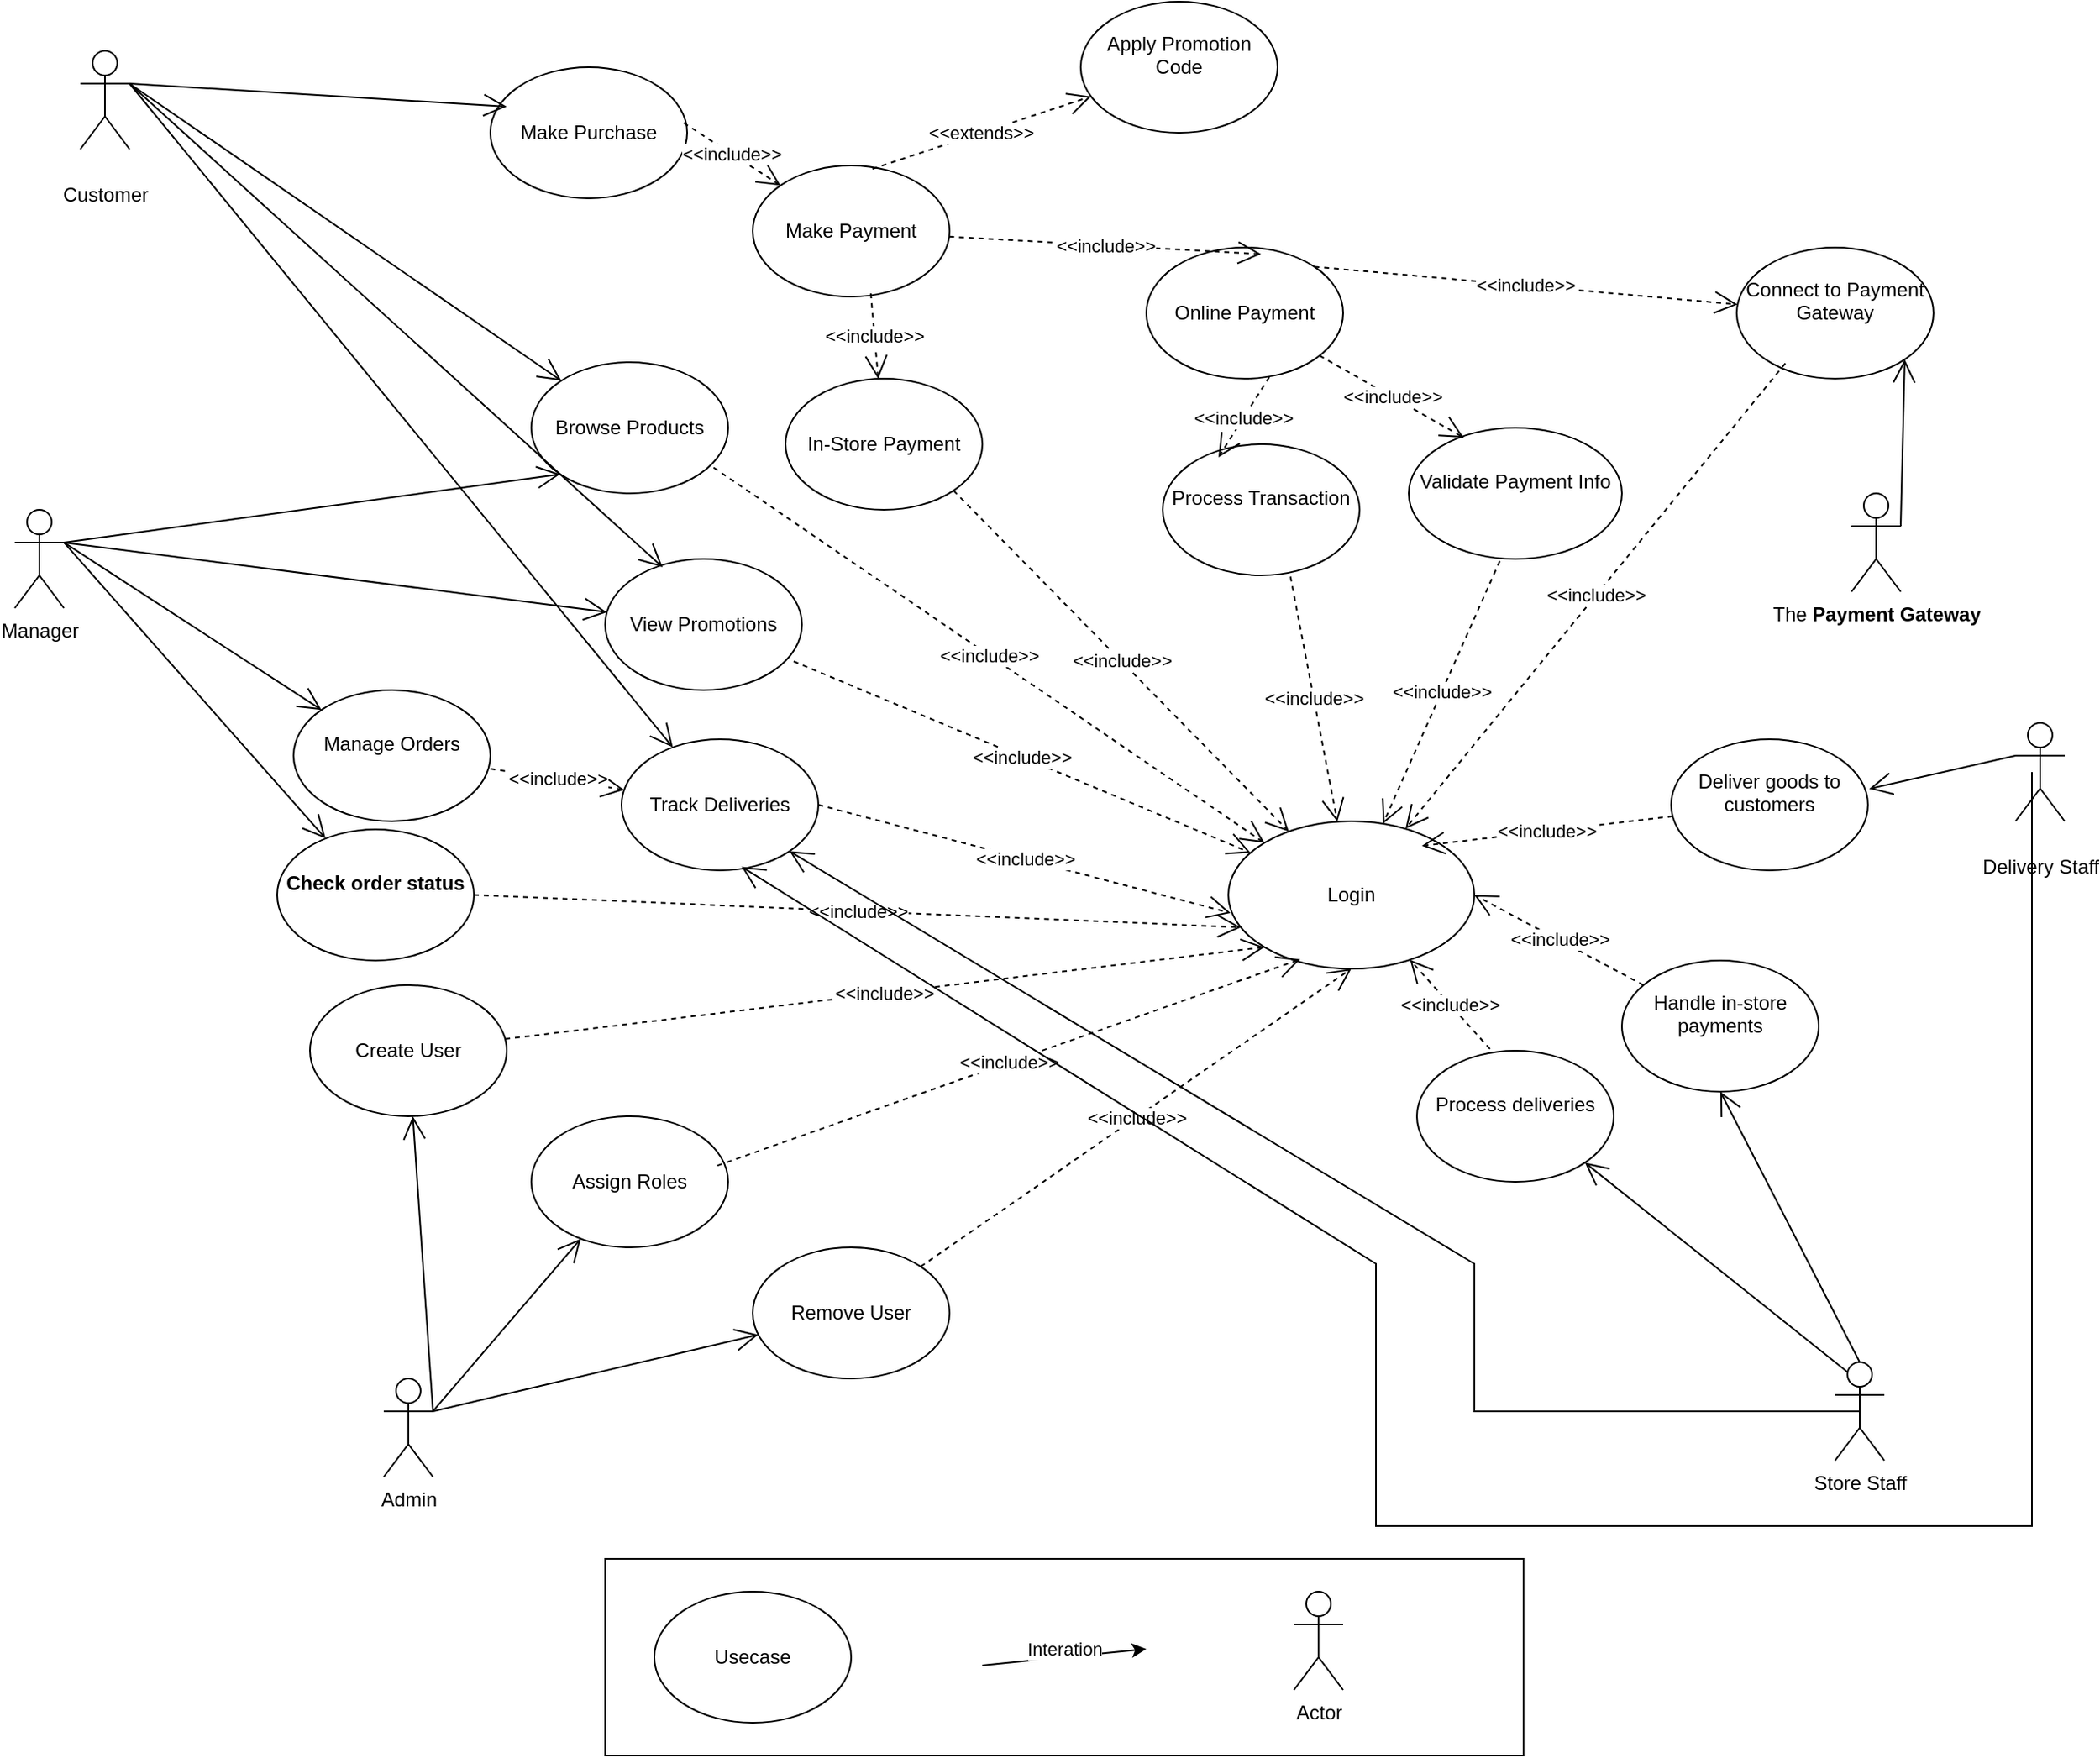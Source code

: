 <mxfile version="27.0.1" pages="2">
  <diagram name="Page-1" id="leISJ8qKo69MEdxwe8xN">
    <mxGraphModel dx="1783" dy="971" grid="1" gridSize="10" guides="1" tooltips="1" connect="1" arrows="1" fold="1" page="1" pageScale="1" pageWidth="850" pageHeight="1100" math="0" shadow="0">
      <root>
        <mxCell id="0" />
        <mxCell id="1" parent="0" />
        <mxCell id="G4u0P_oPjCdLFYhgPJJt-1" value="&#xa;Customer&#xa;&#xa;" style="shape=umlActor;verticalLabelPosition=bottom;verticalAlign=top;html=1;outlineConnect=0;" vertex="1" parent="1">
          <mxGeometry x="150" y="100" width="30" height="60" as="geometry" />
        </mxCell>
        <mxCell id="G4u0P_oPjCdLFYhgPJJt-2" value="Browse Products" style="ellipse;whiteSpace=wrap;html=1;" vertex="1" parent="1">
          <mxGeometry x="425" y="290" width="120" height="80" as="geometry" />
        </mxCell>
        <mxCell id="G4u0P_oPjCdLFYhgPJJt-3" value="Make Purchase" style="ellipse;whiteSpace=wrap;html=1;" vertex="1" parent="1">
          <mxGeometry x="400" y="110" width="120" height="80" as="geometry" />
        </mxCell>
        <mxCell id="G4u0P_oPjCdLFYhgPJJt-4" value="View Promotions" style="ellipse;whiteSpace=wrap;html=1;" vertex="1" parent="1">
          <mxGeometry x="470" y="410" width="120" height="80" as="geometry" />
        </mxCell>
        <mxCell id="G4u0P_oPjCdLFYhgPJJt-5" value="Make Payment" style="ellipse;whiteSpace=wrap;html=1;" vertex="1" parent="1">
          <mxGeometry x="560" y="170" width="120" height="80" as="geometry" />
        </mxCell>
        <mxCell id="G4u0P_oPjCdLFYhgPJJt-6" value="Online Payment" style="ellipse;whiteSpace=wrap;html=1;" vertex="1" parent="1">
          <mxGeometry x="800" y="220" width="120" height="80" as="geometry" />
        </mxCell>
        <mxCell id="G4u0P_oPjCdLFYhgPJJt-7" value="In-Store Payment" style="ellipse;whiteSpace=wrap;html=1;" vertex="1" parent="1">
          <mxGeometry x="580" y="300" width="120" height="80" as="geometry" />
        </mxCell>
        <mxCell id="G4u0P_oPjCdLFYhgPJJt-8" value="&amp;lt;&amp;lt;include&amp;gt;&amp;gt;" style="endArrow=open;endSize=12;dashed=1;html=1;rounded=0;entryX=0.583;entryY=0.05;entryDx=0;entryDy=0;entryPerimeter=0;" edge="1" parent="1" source="G4u0P_oPjCdLFYhgPJJt-5" target="G4u0P_oPjCdLFYhgPJJt-6">
          <mxGeometry width="160" relative="1" as="geometry">
            <mxPoint x="360" y="410" as="sourcePoint" />
            <mxPoint x="520" y="410" as="targetPoint" />
          </mxGeometry>
        </mxCell>
        <mxCell id="G4u0P_oPjCdLFYhgPJJt-9" value="&amp;lt;&amp;lt;include&amp;gt;&amp;gt;" style="endArrow=open;endSize=12;dashed=1;html=1;rounded=0;exitX=0.6;exitY=0.975;exitDx=0;exitDy=0;exitPerimeter=0;" edge="1" parent="1" source="G4u0P_oPjCdLFYhgPJJt-5" target="G4u0P_oPjCdLFYhgPJJt-7">
          <mxGeometry width="160" relative="1" as="geometry">
            <mxPoint x="610" y="298" as="sourcePoint" />
            <mxPoint x="580" y="354" as="targetPoint" />
          </mxGeometry>
        </mxCell>
        <mxCell id="G4u0P_oPjCdLFYhgPJJt-10" value="&amp;lt;&amp;lt;include&amp;gt;&amp;gt;" style="endArrow=open;endSize=12;dashed=1;html=1;rounded=0;exitX=0.983;exitY=0.425;exitDx=0;exitDy=0;exitPerimeter=0;" edge="1" parent="1" source="G4u0P_oPjCdLFYhgPJJt-3" target="G4u0P_oPjCdLFYhgPJJt-5">
          <mxGeometry width="160" relative="1" as="geometry">
            <mxPoint x="620" y="308" as="sourcePoint" />
            <mxPoint x="590" y="364" as="targetPoint" />
          </mxGeometry>
        </mxCell>
        <mxCell id="G4u0P_oPjCdLFYhgPJJt-11" value="&#xa;Apply Promotion Code&#xa;&#xa;" style="ellipse;whiteSpace=wrap;html=1;" vertex="1" parent="1">
          <mxGeometry x="760" y="70" width="120" height="80" as="geometry" />
        </mxCell>
        <mxCell id="G4u0P_oPjCdLFYhgPJJt-12" value="&amp;lt;&amp;lt;extends&amp;gt;&amp;gt;" style="endArrow=open;endSize=12;dashed=1;html=1;rounded=0;exitX=0.608;exitY=0.025;exitDx=0;exitDy=0;exitPerimeter=0;" edge="1" parent="1" source="G4u0P_oPjCdLFYhgPJJt-5" target="G4u0P_oPjCdLFYhgPJJt-11">
          <mxGeometry width="160" relative="1" as="geometry">
            <mxPoint x="642" y="298" as="sourcePoint" />
            <mxPoint x="695" y="347" as="targetPoint" />
          </mxGeometry>
        </mxCell>
        <mxCell id="G4u0P_oPjCdLFYhgPJJt-13" value="&#xa;Validate Payment Info&#xa;&#xa;" style="ellipse;whiteSpace=wrap;html=1;" vertex="1" parent="1">
          <mxGeometry x="960" y="330" width="130" height="80" as="geometry" />
        </mxCell>
        <mxCell id="G4u0P_oPjCdLFYhgPJJt-14" value="&amp;lt;&amp;lt;include&amp;gt;&amp;gt;" style="endArrow=open;endSize=12;dashed=1;html=1;rounded=0;entryX=0.258;entryY=0.075;entryDx=0;entryDy=0;entryPerimeter=0;" edge="1" parent="1" source="G4u0P_oPjCdLFYhgPJJt-6" target="G4u0P_oPjCdLFYhgPJJt-13">
          <mxGeometry width="160" relative="1" as="geometry">
            <mxPoint x="610" y="298" as="sourcePoint" />
            <mxPoint x="580" y="354" as="targetPoint" />
          </mxGeometry>
        </mxCell>
        <mxCell id="G4u0P_oPjCdLFYhgPJJt-15" value="&#xa;Connect to Payment Gateway&#xa;&#xa;" style="ellipse;whiteSpace=wrap;html=1;" vertex="1" parent="1">
          <mxGeometry x="1160" y="220" width="120" height="80" as="geometry" />
        </mxCell>
        <mxCell id="G4u0P_oPjCdLFYhgPJJt-16" value="&amp;lt;&amp;lt;include&amp;gt;&amp;gt;" style="endArrow=open;endSize=12;dashed=1;html=1;rounded=0;exitX=1;exitY=0;exitDx=0;exitDy=0;" edge="1" parent="1" source="G4u0P_oPjCdLFYhgPJJt-6" target="G4u0P_oPjCdLFYhgPJJt-15">
          <mxGeometry width="160" relative="1" as="geometry">
            <mxPoint x="603" y="429" as="sourcePoint" />
            <mxPoint x="664" y="456" as="targetPoint" />
          </mxGeometry>
        </mxCell>
        <mxCell id="G4u0P_oPjCdLFYhgPJJt-17" value="&#xa;Process Transaction&#xa;&#xa;" style="ellipse;whiteSpace=wrap;html=1;" vertex="1" parent="1">
          <mxGeometry x="810" y="340" width="120" height="80" as="geometry" />
        </mxCell>
        <mxCell id="G4u0P_oPjCdLFYhgPJJt-18" value="&amp;lt;&amp;lt;include&amp;gt;&amp;gt;" style="endArrow=open;endSize=12;dashed=1;html=1;rounded=0;exitX=0.625;exitY=0.988;exitDx=0;exitDy=0;exitPerimeter=0;entryX=0.283;entryY=0.1;entryDx=0;entryDy=0;entryPerimeter=0;" edge="1" parent="1" source="G4u0P_oPjCdLFYhgPJJt-6" target="G4u0P_oPjCdLFYhgPJJt-17">
          <mxGeometry width="160" relative="1" as="geometry">
            <mxPoint x="561" y="431" as="sourcePoint" />
            <mxPoint x="540" y="472" as="targetPoint" />
          </mxGeometry>
        </mxCell>
        <mxCell id="G4u0P_oPjCdLFYhgPJJt-19" value="&#xa;Manage Orders&#xa;&#xa;" style="ellipse;whiteSpace=wrap;html=1;" vertex="1" parent="1">
          <mxGeometry x="280" y="490" width="120" height="80" as="geometry" />
        </mxCell>
        <mxCell id="G4u0P_oPjCdLFYhgPJJt-20" value="Track Deliveries" style="ellipse;whiteSpace=wrap;html=1;" vertex="1" parent="1">
          <mxGeometry x="480" y="520" width="120" height="80" as="geometry" />
        </mxCell>
        <mxCell id="G4u0P_oPjCdLFYhgPJJt-21" value="Manager" style="shape=umlActor;verticalLabelPosition=bottom;verticalAlign=top;html=1;outlineConnect=0;" vertex="1" parent="1">
          <mxGeometry x="110" y="380" width="30" height="60" as="geometry" />
        </mxCell>
        <mxCell id="G4u0P_oPjCdLFYhgPJJt-22" value="&amp;lt;&amp;lt;include&amp;gt;&amp;gt;" style="endArrow=open;endSize=12;dashed=1;html=1;rounded=0;exitX=1;exitY=0.6;exitDx=0;exitDy=0;exitPerimeter=0;" edge="1" parent="1" source="G4u0P_oPjCdLFYhgPJJt-19" target="G4u0P_oPjCdLFYhgPJJt-20">
          <mxGeometry width="160" relative="1" as="geometry">
            <mxPoint x="585" y="429" as="sourcePoint" />
            <mxPoint x="644" y="548" as="targetPoint" />
          </mxGeometry>
        </mxCell>
        <mxCell id="G4u0P_oPjCdLFYhgPJJt-23" value="" style="endArrow=open;endFill=1;endSize=12;html=1;rounded=0;exitX=1;exitY=0.333;exitDx=0;exitDy=0;exitPerimeter=0;" edge="1" parent="1" source="G4u0P_oPjCdLFYhgPJJt-1" target="G4u0P_oPjCdLFYhgPJJt-2">
          <mxGeometry width="160" relative="1" as="geometry">
            <mxPoint x="400" y="410" as="sourcePoint" />
            <mxPoint x="560" y="410" as="targetPoint" />
          </mxGeometry>
        </mxCell>
        <mxCell id="G4u0P_oPjCdLFYhgPJJt-24" value="" style="endArrow=open;endFill=1;endSize=12;html=1;rounded=0;exitX=1;exitY=0.333;exitDx=0;exitDy=0;exitPerimeter=0;entryX=0.083;entryY=0.3;entryDx=0;entryDy=0;entryPerimeter=0;" edge="1" parent="1" source="G4u0P_oPjCdLFYhgPJJt-1" target="G4u0P_oPjCdLFYhgPJJt-3">
          <mxGeometry width="160" relative="1" as="geometry">
            <mxPoint x="190" y="130" as="sourcePoint" />
            <mxPoint x="400" y="130" as="targetPoint" />
          </mxGeometry>
        </mxCell>
        <mxCell id="G4u0P_oPjCdLFYhgPJJt-25" value="" style="endArrow=open;endFill=1;endSize=12;html=1;rounded=0;exitX=1;exitY=0.333;exitDx=0;exitDy=0;exitPerimeter=0;entryX=0.292;entryY=0.063;entryDx=0;entryDy=0;entryPerimeter=0;" edge="1" parent="1" source="G4u0P_oPjCdLFYhgPJJt-1" target="G4u0P_oPjCdLFYhgPJJt-4">
          <mxGeometry width="160" relative="1" as="geometry">
            <mxPoint x="200" y="140" as="sourcePoint" />
            <mxPoint x="410" y="140" as="targetPoint" />
          </mxGeometry>
        </mxCell>
        <mxCell id="G4u0P_oPjCdLFYhgPJJt-26" value="" style="endArrow=open;endFill=1;endSize=12;html=1;rounded=0;exitX=1;exitY=0.333;exitDx=0;exitDy=0;exitPerimeter=0;" edge="1" parent="1" source="G4u0P_oPjCdLFYhgPJJt-21" target="G4u0P_oPjCdLFYhgPJJt-19">
          <mxGeometry width="160" relative="1" as="geometry">
            <mxPoint x="210" y="150" as="sourcePoint" />
            <mxPoint x="420" y="150" as="targetPoint" />
          </mxGeometry>
        </mxCell>
        <mxCell id="G4u0P_oPjCdLFYhgPJJt-27" value="Admin" style="shape=umlActor;verticalLabelPosition=bottom;verticalAlign=top;html=1;outlineConnect=0;" vertex="1" parent="1">
          <mxGeometry x="335" y="910" width="30" height="60" as="geometry" />
        </mxCell>
        <mxCell id="G4u0P_oPjCdLFYhgPJJt-28" value="Create User" style="ellipse;whiteSpace=wrap;html=1;" vertex="1" parent="1">
          <mxGeometry x="290" y="670" width="120" height="80" as="geometry" />
        </mxCell>
        <mxCell id="G4u0P_oPjCdLFYhgPJJt-29" value="Assign Roles" style="ellipse;whiteSpace=wrap;html=1;" vertex="1" parent="1">
          <mxGeometry x="425" y="750" width="120" height="80" as="geometry" />
        </mxCell>
        <mxCell id="G4u0P_oPjCdLFYhgPJJt-30" value="Remove User" style="ellipse;whiteSpace=wrap;html=1;" vertex="1" parent="1">
          <mxGeometry x="560" y="830" width="120" height="80" as="geometry" />
        </mxCell>
        <mxCell id="G4u0P_oPjCdLFYhgPJJt-31" value="" style="endArrow=open;endFill=1;endSize=12;html=1;rounded=0;exitX=1;exitY=0.333;exitDx=0;exitDy=0;exitPerimeter=0;" edge="1" parent="1" source="G4u0P_oPjCdLFYhgPJJt-21" target="G4u0P_oPjCdLFYhgPJJt-4">
          <mxGeometry width="160" relative="1" as="geometry">
            <mxPoint x="150" y="410" as="sourcePoint" />
            <mxPoint x="358" y="551" as="targetPoint" />
          </mxGeometry>
        </mxCell>
        <mxCell id="G4u0P_oPjCdLFYhgPJJt-32" value="" style="endArrow=open;endFill=1;endSize=12;html=1;rounded=0;entryX=0;entryY=1;entryDx=0;entryDy=0;exitX=1;exitY=0.333;exitDx=0;exitDy=0;exitPerimeter=0;" edge="1" parent="1" source="G4u0P_oPjCdLFYhgPJJt-21" target="G4u0P_oPjCdLFYhgPJJt-2">
          <mxGeometry width="160" relative="1" as="geometry">
            <mxPoint x="160" y="420" as="sourcePoint" />
            <mxPoint x="368" y="561" as="targetPoint" />
          </mxGeometry>
        </mxCell>
        <mxCell id="G4u0P_oPjCdLFYhgPJJt-33" value="" style="endArrow=open;endFill=1;endSize=12;html=1;rounded=0;exitX=1;exitY=0.333;exitDx=0;exitDy=0;exitPerimeter=0;" edge="1" parent="1" source="G4u0P_oPjCdLFYhgPJJt-27" target="G4u0P_oPjCdLFYhgPJJt-28">
          <mxGeometry width="160" relative="1" as="geometry">
            <mxPoint x="170" y="430" as="sourcePoint" />
            <mxPoint x="378" y="571" as="targetPoint" />
          </mxGeometry>
        </mxCell>
        <mxCell id="G4u0P_oPjCdLFYhgPJJt-34" value="" style="endArrow=open;endFill=1;endSize=12;html=1;rounded=0;exitX=1;exitY=0.333;exitDx=0;exitDy=0;exitPerimeter=0;" edge="1" parent="1" source="G4u0P_oPjCdLFYhgPJJt-27" target="G4u0P_oPjCdLFYhgPJJt-29">
          <mxGeometry width="160" relative="1" as="geometry">
            <mxPoint x="180" y="440" as="sourcePoint" />
            <mxPoint x="388" y="581" as="targetPoint" />
          </mxGeometry>
        </mxCell>
        <mxCell id="G4u0P_oPjCdLFYhgPJJt-35" value="" style="endArrow=open;endFill=1;endSize=12;html=1;rounded=0;exitX=1;exitY=0.333;exitDx=0;exitDy=0;exitPerimeter=0;" edge="1" parent="1" source="G4u0P_oPjCdLFYhgPJJt-27" target="G4u0P_oPjCdLFYhgPJJt-30">
          <mxGeometry width="160" relative="1" as="geometry">
            <mxPoint x="190" y="450" as="sourcePoint" />
            <mxPoint x="398" y="591" as="targetPoint" />
          </mxGeometry>
        </mxCell>
        <mxCell id="G4u0P_oPjCdLFYhgPJJt-37" value="Login" style="ellipse;whiteSpace=wrap;html=1;" vertex="1" parent="1">
          <mxGeometry x="850" y="570" width="150" height="90" as="geometry" />
        </mxCell>
        <mxCell id="G4u0P_oPjCdLFYhgPJJt-38" value="&amp;lt;&amp;lt;include&amp;gt;&amp;gt;" style="endArrow=open;endSize=12;dashed=1;html=1;rounded=0;exitX=0.958;exitY=0.781;exitDx=0;exitDy=0;exitPerimeter=0;" edge="1" parent="1" source="G4u0P_oPjCdLFYhgPJJt-4" target="G4u0P_oPjCdLFYhgPJJt-37">
          <mxGeometry width="160" relative="1" as="geometry">
            <mxPoint x="642" y="298" as="sourcePoint" />
            <mxPoint x="880" y="308" as="targetPoint" />
          </mxGeometry>
        </mxCell>
        <mxCell id="G4u0P_oPjCdLFYhgPJJt-39" value="&amp;lt;&amp;lt;include&amp;gt;&amp;gt;" style="endArrow=open;endSize=12;dashed=1;html=1;rounded=0;exitX=0.926;exitY=0.803;exitDx=0;exitDy=0;exitPerimeter=0;entryX=0;entryY=0;entryDx=0;entryDy=0;" edge="1" parent="1" source="G4u0P_oPjCdLFYhgPJJt-2" target="G4u0P_oPjCdLFYhgPJJt-37">
          <mxGeometry width="160" relative="1" as="geometry">
            <mxPoint x="535" y="492" as="sourcePoint" />
            <mxPoint x="869" y="603" as="targetPoint" />
          </mxGeometry>
        </mxCell>
        <mxCell id="G4u0P_oPjCdLFYhgPJJt-40" value="&amp;lt;&amp;lt;include&amp;gt;&amp;gt;" style="endArrow=open;endSize=12;dashed=1;html=1;rounded=0;exitX=1;exitY=1;exitDx=0;exitDy=0;" edge="1" parent="1" source="G4u0P_oPjCdLFYhgPJJt-7" target="G4u0P_oPjCdLFYhgPJJt-37">
          <mxGeometry width="160" relative="1" as="geometry">
            <mxPoint x="546" y="364" as="sourcePoint" />
            <mxPoint x="882" y="593" as="targetPoint" />
          </mxGeometry>
        </mxCell>
        <mxCell id="G4u0P_oPjCdLFYhgPJJt-41" value="&amp;lt;&amp;lt;include&amp;gt;&amp;gt;" style="endArrow=open;endSize=12;dashed=1;html=1;rounded=0;exitX=0.247;exitY=0.883;exitDx=0;exitDy=0;exitPerimeter=0;" edge="1" parent="1" source="G4u0P_oPjCdLFYhgPJJt-15" target="G4u0P_oPjCdLFYhgPJJt-37">
          <mxGeometry width="160" relative="1" as="geometry">
            <mxPoint x="556" y="374" as="sourcePoint" />
            <mxPoint x="892" y="603" as="targetPoint" />
          </mxGeometry>
        </mxCell>
        <mxCell id="G4u0P_oPjCdLFYhgPJJt-42" value="&amp;lt;&amp;lt;include&amp;gt;&amp;gt;" style="endArrow=open;endSize=12;dashed=1;html=1;rounded=0;exitX=0.649;exitY=1.009;exitDx=0;exitDy=0;exitPerimeter=0;" edge="1" parent="1" source="G4u0P_oPjCdLFYhgPJJt-17" target="G4u0P_oPjCdLFYhgPJJt-37">
          <mxGeometry width="160" relative="1" as="geometry">
            <mxPoint x="566" y="384" as="sourcePoint" />
            <mxPoint x="902" y="613" as="targetPoint" />
          </mxGeometry>
        </mxCell>
        <mxCell id="G4u0P_oPjCdLFYhgPJJt-43" value="&amp;lt;&amp;lt;include&amp;gt;&amp;gt;" style="endArrow=open;endSize=12;dashed=1;html=1;rounded=0;exitX=0.427;exitY=1.016;exitDx=0;exitDy=0;exitPerimeter=0;" edge="1" parent="1" source="G4u0P_oPjCdLFYhgPJJt-13" target="G4u0P_oPjCdLFYhgPJJt-37">
          <mxGeometry width="160" relative="1" as="geometry">
            <mxPoint x="576" y="394" as="sourcePoint" />
            <mxPoint x="912" y="623" as="targetPoint" />
          </mxGeometry>
        </mxCell>
        <mxCell id="G4u0P_oPjCdLFYhgPJJt-44" value="&amp;lt;&amp;lt;include&amp;gt;&amp;gt;" style="endArrow=open;endSize=12;dashed=1;html=1;rounded=0;exitX=1;exitY=0.5;exitDx=0;exitDy=0;entryX=0.009;entryY=0.622;entryDx=0;entryDy=0;entryPerimeter=0;" edge="1" parent="1" source="G4u0P_oPjCdLFYhgPJJt-20" target="G4u0P_oPjCdLFYhgPJJt-37">
          <mxGeometry width="160" relative="1" as="geometry">
            <mxPoint x="586" y="404" as="sourcePoint" />
            <mxPoint x="922" y="633" as="targetPoint" />
          </mxGeometry>
        </mxCell>
        <mxCell id="G4u0P_oPjCdLFYhgPJJt-45" value="&amp;lt;&amp;lt;include&amp;gt;&amp;gt;" style="endArrow=open;endSize=12;dashed=1;html=1;rounded=0;entryX=0;entryY=1;entryDx=0;entryDy=0;" edge="1" parent="1" source="G4u0P_oPjCdLFYhgPJJt-28" target="G4u0P_oPjCdLFYhgPJJt-37">
          <mxGeometry width="160" relative="1" as="geometry">
            <mxPoint x="596" y="414" as="sourcePoint" />
            <mxPoint x="932" y="643" as="targetPoint" />
          </mxGeometry>
        </mxCell>
        <mxCell id="G4u0P_oPjCdLFYhgPJJt-46" value="&amp;lt;&amp;lt;include&amp;gt;&amp;gt;" style="endArrow=open;endSize=12;dashed=1;html=1;rounded=0;exitX=0.946;exitY=0.376;exitDx=0;exitDy=0;exitPerimeter=0;entryX=0.292;entryY=0.936;entryDx=0;entryDy=0;entryPerimeter=0;" edge="1" parent="1" source="G4u0P_oPjCdLFYhgPJJt-29" target="G4u0P_oPjCdLFYhgPJJt-37">
          <mxGeometry width="160" relative="1" as="geometry">
            <mxPoint x="606" y="424" as="sourcePoint" />
            <mxPoint x="942" y="653" as="targetPoint" />
          </mxGeometry>
        </mxCell>
        <mxCell id="G4u0P_oPjCdLFYhgPJJt-47" value="&amp;lt;&amp;lt;include&amp;gt;&amp;gt;" style="endArrow=open;endSize=12;dashed=1;html=1;rounded=0;exitX=1;exitY=0;exitDx=0;exitDy=0;entryX=0.5;entryY=1;entryDx=0;entryDy=0;" edge="1" parent="1" source="G4u0P_oPjCdLFYhgPJJt-30" target="G4u0P_oPjCdLFYhgPJJt-37">
          <mxGeometry width="160" relative="1" as="geometry">
            <mxPoint x="616" y="434" as="sourcePoint" />
            <mxPoint x="952" y="663" as="targetPoint" />
          </mxGeometry>
        </mxCell>
        <mxCell id="G4u0P_oPjCdLFYhgPJJt-48" value="&#xa;&lt;strong data-end=&quot;697&quot; data-start=&quot;675&quot;&gt;Check order status&lt;/strong&gt; &#xa;&#xa;" style="ellipse;whiteSpace=wrap;html=1;" vertex="1" parent="1">
          <mxGeometry x="270" y="575" width="120" height="80" as="geometry" />
        </mxCell>
        <mxCell id="G4u0P_oPjCdLFYhgPJJt-49" value="" style="endArrow=open;endFill=1;endSize=12;html=1;rounded=0;exitX=1;exitY=0.333;exitDx=0;exitDy=0;exitPerimeter=0;" edge="1" parent="1" source="G4u0P_oPjCdLFYhgPJJt-21" target="G4u0P_oPjCdLFYhgPJJt-48">
          <mxGeometry width="160" relative="1" as="geometry">
            <mxPoint x="150" y="410" as="sourcePoint" />
            <mxPoint x="307" y="512" as="targetPoint" />
          </mxGeometry>
        </mxCell>
        <mxCell id="G4u0P_oPjCdLFYhgPJJt-50" value="&amp;lt;&amp;lt;include&amp;gt;&amp;gt;" style="endArrow=open;endSize=12;dashed=1;html=1;rounded=0;exitX=1;exitY=0.5;exitDx=0;exitDy=0;entryX=0.051;entryY=0.719;entryDx=0;entryDy=0;entryPerimeter=0;" edge="1" parent="1" source="G4u0P_oPjCdLFYhgPJJt-48" target="G4u0P_oPjCdLFYhgPJJt-37">
          <mxGeometry width="160" relative="1" as="geometry">
            <mxPoint x="640" y="580" as="sourcePoint" />
            <mxPoint x="861" y="636" as="targetPoint" />
          </mxGeometry>
        </mxCell>
        <mxCell id="G4u0P_oPjCdLFYhgPJJt-51" value="The &lt;strong data-end=&quot;1074&quot; data-start=&quot;1055&quot;&gt;Payment Gateway&lt;/strong&gt;" style="shape=umlActor;verticalLabelPosition=bottom;verticalAlign=top;html=1;outlineConnect=0;" vertex="1" parent="1">
          <mxGeometry x="1230" y="370" width="30" height="60" as="geometry" />
        </mxCell>
        <mxCell id="G4u0P_oPjCdLFYhgPJJt-52" value="" style="endArrow=open;endFill=1;endSize=12;html=1;rounded=0;exitX=1;exitY=0.333;exitDx=0;exitDy=0;exitPerimeter=0;entryX=1;entryY=1;entryDx=0;entryDy=0;" edge="1" parent="1" source="G4u0P_oPjCdLFYhgPJJt-51" target="G4u0P_oPjCdLFYhgPJJt-15">
          <mxGeometry width="160" relative="1" as="geometry">
            <mxPoint x="375" y="940" as="sourcePoint" />
            <mxPoint x="363" y="760" as="targetPoint" />
          </mxGeometry>
        </mxCell>
        <mxCell id="G4u0P_oPjCdLFYhgPJJt-53" value="&lt;div&gt;Store Staff&lt;/div&gt;" style="shape=umlActor;verticalLabelPosition=bottom;verticalAlign=top;html=1;outlineConnect=0;" vertex="1" parent="1">
          <mxGeometry x="1220" y="900" width="30" height="60" as="geometry" />
        </mxCell>
        <mxCell id="G4u0P_oPjCdLFYhgPJJt-54" value="&#xa;Handle in-store payments&#xa;&#xa;" style="ellipse;whiteSpace=wrap;html=1;" vertex="1" parent="1">
          <mxGeometry x="1090" y="655" width="120" height="80" as="geometry" />
        </mxCell>
        <mxCell id="G4u0P_oPjCdLFYhgPJJt-57" value="&amp;lt;&amp;lt;include&amp;gt;&amp;gt;" style="endArrow=open;endSize=12;dashed=1;html=1;rounded=0;entryX=1;entryY=0.5;entryDx=0;entryDy=0;" edge="1" parent="1" source="G4u0P_oPjCdLFYhgPJJt-54" target="G4u0P_oPjCdLFYhgPJJt-37">
          <mxGeometry width="160" relative="1" as="geometry">
            <mxPoint x="1200" y="301" as="sourcePoint" />
            <mxPoint x="968" y="585" as="targetPoint" />
          </mxGeometry>
        </mxCell>
        <mxCell id="G4u0P_oPjCdLFYhgPJJt-58" value="" style="endArrow=open;endFill=1;endSize=12;html=1;rounded=0;exitX=1;exitY=0.333;exitDx=0;exitDy=0;exitPerimeter=0;" edge="1" parent="1" target="G4u0P_oPjCdLFYhgPJJt-20">
          <mxGeometry width="160" relative="1" as="geometry">
            <mxPoint x="180" y="120" as="sourcePoint" />
            <mxPoint x="515" y="425" as="targetPoint" />
          </mxGeometry>
        </mxCell>
        <mxCell id="G4u0P_oPjCdLFYhgPJJt-59" value="" style="endArrow=open;endFill=1;endSize=12;html=1;rounded=0;exitX=0.5;exitY=0.5;exitDx=0;exitDy=0;exitPerimeter=0;entryX=1;entryY=1;entryDx=0;entryDy=0;" edge="1" parent="1" source="G4u0P_oPjCdLFYhgPJJt-53" target="G4u0P_oPjCdLFYhgPJJt-20">
          <mxGeometry width="160" relative="1" as="geometry">
            <mxPoint x="190" y="130" as="sourcePoint" />
            <mxPoint x="525" y="435" as="targetPoint" />
            <Array as="points">
              <mxPoint x="1000" y="930" />
              <mxPoint x="1000" y="840" />
            </Array>
          </mxGeometry>
        </mxCell>
        <mxCell id="G4u0P_oPjCdLFYhgPJJt-61" value="" style="endArrow=open;endFill=1;endSize=12;html=1;rounded=0;exitX=0.5;exitY=0;exitDx=0;exitDy=0;exitPerimeter=0;entryX=0.5;entryY=1;entryDx=0;entryDy=0;" edge="1" parent="1" source="G4u0P_oPjCdLFYhgPJJt-53" target="G4u0P_oPjCdLFYhgPJJt-54">
          <mxGeometry width="160" relative="1" as="geometry">
            <mxPoint x="1160" y="900" as="sourcePoint" />
            <mxPoint x="592" y="598" as="targetPoint" />
          </mxGeometry>
        </mxCell>
        <mxCell id="G4u0P_oPjCdLFYhgPJJt-62" value="&#xa;Process deliveries&#xa;&#xa;" style="ellipse;whiteSpace=wrap;html=1;" vertex="1" parent="1">
          <mxGeometry x="965" y="710" width="120" height="80" as="geometry" />
        </mxCell>
        <mxCell id="G4u0P_oPjCdLFYhgPJJt-63" value="" style="endArrow=open;endFill=1;endSize=12;html=1;rounded=0;exitX=0.25;exitY=0.1;exitDx=0;exitDy=0;exitPerimeter=0;entryX=1;entryY=1;entryDx=0;entryDy=0;" edge="1" parent="1" source="G4u0P_oPjCdLFYhgPJJt-53" target="G4u0P_oPjCdLFYhgPJJt-62">
          <mxGeometry width="160" relative="1" as="geometry">
            <mxPoint x="590" y="600" as="sourcePoint" />
            <mxPoint x="750" y="600" as="targetPoint" />
          </mxGeometry>
        </mxCell>
        <mxCell id="G4u0P_oPjCdLFYhgPJJt-64" value="&amp;lt;&amp;lt;include&amp;gt;&amp;gt;" style="endArrow=open;endSize=12;dashed=1;html=1;rounded=0;exitX=0.371;exitY=-0.013;exitDx=0;exitDy=0;exitPerimeter=0;" edge="1" parent="1" source="G4u0P_oPjCdLFYhgPJJt-62" target="G4u0P_oPjCdLFYhgPJJt-37">
          <mxGeometry width="160" relative="1" as="geometry">
            <mxPoint x="1113" y="680" as="sourcePoint" />
            <mxPoint x="1010" y="625" as="targetPoint" />
          </mxGeometry>
        </mxCell>
        <mxCell id="G4u0P_oPjCdLFYhgPJJt-65" value="&#xa;Delivery Staff&#xa;&#xa;" style="shape=umlActor;verticalLabelPosition=bottom;verticalAlign=top;html=1;outlineConnect=0;" vertex="1" parent="1">
          <mxGeometry x="1330" y="510" width="30" height="60" as="geometry" />
        </mxCell>
        <mxCell id="G4u0P_oPjCdLFYhgPJJt-66" value="&#xa;Deliver goods to customers&#xa;&#xa;" style="ellipse;whiteSpace=wrap;html=1;" vertex="1" parent="1">
          <mxGeometry x="1120" y="520" width="120" height="80" as="geometry" />
        </mxCell>
        <mxCell id="G4u0P_oPjCdLFYhgPJJt-67" value="&amp;lt;&amp;lt;include&amp;gt;&amp;gt;" style="endArrow=open;endSize=12;dashed=1;html=1;rounded=0;" edge="1" parent="1" source="G4u0P_oPjCdLFYhgPJJt-66">
          <mxGeometry width="160" relative="1" as="geometry">
            <mxPoint x="1200" y="301" as="sourcePoint" />
            <mxPoint x="968" y="585" as="targetPoint" />
          </mxGeometry>
        </mxCell>
        <mxCell id="G4u0P_oPjCdLFYhgPJJt-68" value="" style="endArrow=open;endFill=1;endSize=12;html=1;rounded=0;exitX=0;exitY=0.333;exitDx=0;exitDy=0;exitPerimeter=0;entryX=1.006;entryY=0.378;entryDx=0;entryDy=0;entryPerimeter=0;" edge="1" parent="1" source="G4u0P_oPjCdLFYhgPJJt-65" target="G4u0P_oPjCdLFYhgPJJt-66">
          <mxGeometry width="160" relative="1" as="geometry">
            <mxPoint x="1270" y="400" as="sourcePoint" />
            <mxPoint x="1272" y="298" as="targetPoint" />
          </mxGeometry>
        </mxCell>
        <mxCell id="G4u0P_oPjCdLFYhgPJJt-69" value="" style="endArrow=open;endFill=1;endSize=12;html=1;rounded=0;exitX=0;exitY=0.333;exitDx=0;exitDy=0;exitPerimeter=0;entryX=0.61;entryY=0.972;entryDx=0;entryDy=0;entryPerimeter=0;" edge="1" parent="1" target="G4u0P_oPjCdLFYhgPJJt-20">
          <mxGeometry width="160" relative="1" as="geometry">
            <mxPoint x="1340" y="540" as="sourcePoint" />
            <mxPoint x="1251" y="560" as="targetPoint" />
            <Array as="points">
              <mxPoint x="1340" y="1000" />
              <mxPoint x="940" y="1000" />
              <mxPoint x="940" y="840" />
            </Array>
          </mxGeometry>
        </mxCell>
        <mxCell id="2cP3ubsFnA3FAOZFl0J5-1" value="" style="rounded=0;whiteSpace=wrap;html=1;" vertex="1" parent="1">
          <mxGeometry x="470" y="1020" width="560" height="120" as="geometry" />
        </mxCell>
        <mxCell id="2cP3ubsFnA3FAOZFl0J5-2" value="Usecase" style="ellipse;whiteSpace=wrap;html=1;" vertex="1" parent="1">
          <mxGeometry x="500" y="1040" width="120" height="80" as="geometry" />
        </mxCell>
        <mxCell id="2cP3ubsFnA3FAOZFl0J5-3" value="Interation" style="endArrow=classic;html=1;rounded=0;entryX=0.643;entryY=0.667;entryDx=0;entryDy=0;entryPerimeter=0;" edge="1" parent="1">
          <mxGeometry x="0.014" y="5" width="50" height="50" relative="1" as="geometry">
            <mxPoint x="699.96" y="1084.98" as="sourcePoint" />
            <mxPoint x="800.04" y="1075.02" as="targetPoint" />
            <mxPoint as="offset" />
          </mxGeometry>
        </mxCell>
        <mxCell id="2cP3ubsFnA3FAOZFl0J5-4" value="Actor" style="shape=umlActor;verticalLabelPosition=bottom;verticalAlign=top;html=1;" vertex="1" parent="1">
          <mxGeometry x="890" y="1040" width="30" height="60" as="geometry" />
        </mxCell>
      </root>
    </mxGraphModel>
  </diagram>
  <diagram id="_cTgDVE4FH_j6Dey7Zt6" name="Page-2">
    <mxGraphModel grid="1" page="1" gridSize="10" guides="1" tooltips="1" connect="1" arrows="1" fold="1" pageScale="1" pageWidth="850" pageHeight="1100" math="0" shadow="0">
      <root>
        <mxCell id="0" />
        <mxCell id="1" parent="0" />
      </root>
    </mxGraphModel>
  </diagram>
</mxfile>
